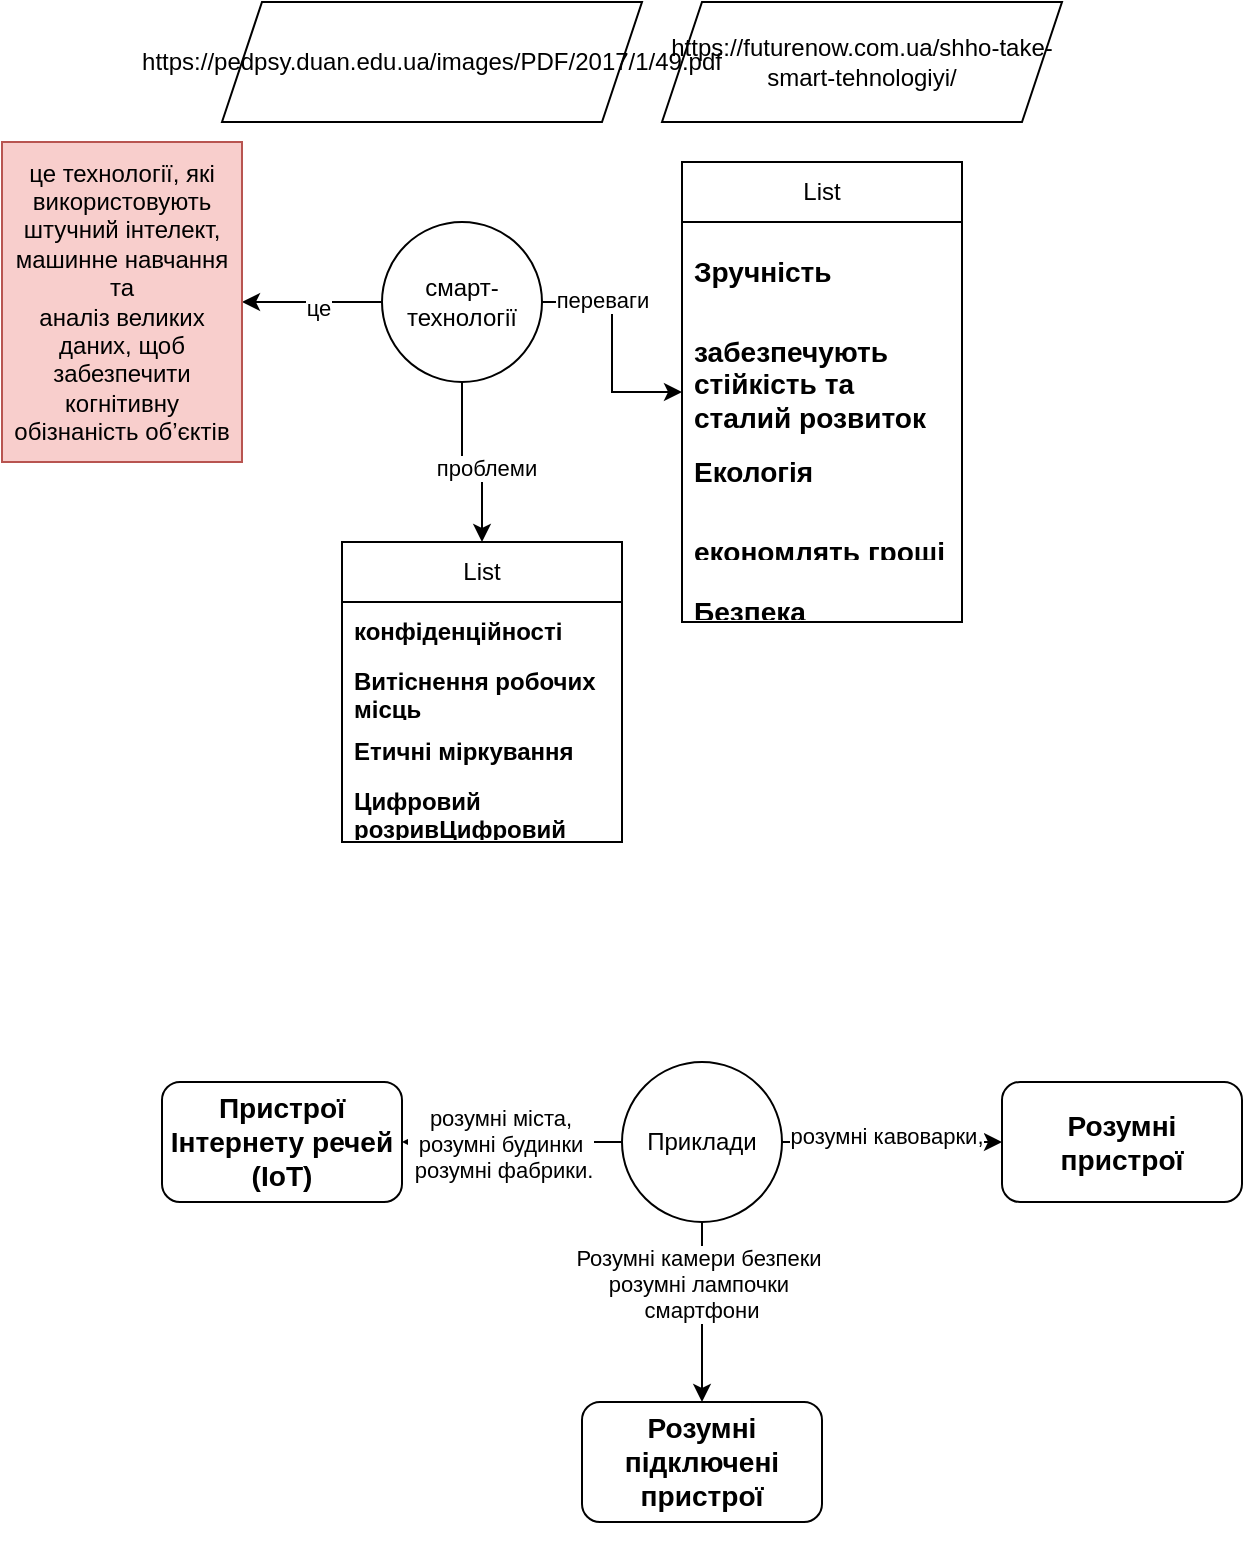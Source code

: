 <mxfile version="24.7.12">
  <diagram name="Page-1" id="ncg5y3mjT4usLkhWNuks">
    <mxGraphModel dx="1434" dy="791" grid="1" gridSize="10" guides="1" tooltips="1" connect="1" arrows="1" fold="1" page="1" pageScale="1" pageWidth="850" pageHeight="1100" math="0" shadow="0">
      <root>
        <mxCell id="0" />
        <mxCell id="1" parent="0" />
        <mxCell id="dSjK24xe5P5FXWsLck4a-10" value="" style="edgeStyle=orthogonalEdgeStyle;rounded=0;orthogonalLoop=1;jettySize=auto;html=1;" parent="1" source="dSjK24xe5P5FXWsLck4a-8" target="dSjK24xe5P5FXWsLck4a-9" edge="1">
          <mxGeometry relative="1" as="geometry" />
        </mxCell>
        <mxCell id="dSjK24xe5P5FXWsLck4a-52" value="це" style="edgeLabel;html=1;align=center;verticalAlign=middle;resizable=0;points=[];" parent="dSjK24xe5P5FXWsLck4a-10" vertex="1" connectable="0">
          <mxGeometry x="-0.071" y="3" relative="1" as="geometry">
            <mxPoint as="offset" />
          </mxGeometry>
        </mxCell>
        <mxCell id="dSjK24xe5P5FXWsLck4a-32" style="edgeStyle=orthogonalEdgeStyle;rounded=0;orthogonalLoop=1;jettySize=auto;html=1;exitX=1;exitY=0.5;exitDx=0;exitDy=0;entryX=0;entryY=0.5;entryDx=0;entryDy=0;" parent="1" source="dSjK24xe5P5FXWsLck4a-8" target="dSjK24xe5P5FXWsLck4a-22" edge="1">
          <mxGeometry relative="1" as="geometry" />
        </mxCell>
        <mxCell id="dSjK24xe5P5FXWsLck4a-51" value="переваги" style="edgeLabel;html=1;align=center;verticalAlign=middle;resizable=0;points=[];" parent="dSjK24xe5P5FXWsLck4a-32" vertex="1" connectable="0">
          <mxGeometry x="-0.478" y="1" relative="1" as="geometry">
            <mxPoint as="offset" />
          </mxGeometry>
        </mxCell>
        <mxCell id="dSjK24xe5P5FXWsLck4a-49" style="edgeStyle=orthogonalEdgeStyle;rounded=0;orthogonalLoop=1;jettySize=auto;html=1;exitX=0.5;exitY=1;exitDx=0;exitDy=0;entryX=0.5;entryY=0;entryDx=0;entryDy=0;" parent="1" source="dSjK24xe5P5FXWsLck4a-8" target="dSjK24xe5P5FXWsLck4a-36" edge="1">
          <mxGeometry relative="1" as="geometry" />
        </mxCell>
        <mxCell id="dSjK24xe5P5FXWsLck4a-50" value="проблеми" style="edgeLabel;html=1;align=center;verticalAlign=middle;resizable=0;points=[];" parent="dSjK24xe5P5FXWsLck4a-49" vertex="1" connectable="0">
          <mxGeometry x="0.17" y="2" relative="1" as="geometry">
            <mxPoint as="offset" />
          </mxGeometry>
        </mxCell>
        <mxCell id="dSjK24xe5P5FXWsLck4a-8" value="смарт-технології" style="ellipse;whiteSpace=wrap;html=1;aspect=fixed;" parent="1" vertex="1">
          <mxGeometry x="410" y="160" width="80" height="80" as="geometry" />
        </mxCell>
        <mxCell id="dSjK24xe5P5FXWsLck4a-9" value="це технології, які використовують штучний інтелект, машинне навчання та &#xa;аналіз великих даних, щоб забезпечити когнітивну обізнаність об’єктів" style="whiteSpace=wrap;html=1;fillColor=#f8cecc;strokeColor=#b85450;" parent="1" vertex="1">
          <mxGeometry x="220" y="120" width="120" height="160" as="geometry" />
        </mxCell>
        <mxCell id="dSjK24xe5P5FXWsLck4a-13" value="" style="edgeStyle=orthogonalEdgeStyle;rounded=0;orthogonalLoop=1;jettySize=auto;html=1;" parent="1" source="dSjK24xe5P5FXWsLck4a-11" target="dSjK24xe5P5FXWsLck4a-12" edge="1">
          <mxGeometry relative="1" as="geometry" />
        </mxCell>
        <mxCell id="dSjK24xe5P5FXWsLck4a-18" value="&lt;div&gt;розумні міста,&lt;/div&gt;&lt;div&gt;&amp;nbsp;розумні будинки&amp;nbsp;&lt;/div&gt;&lt;div&gt;&amp;nbsp;розумні фабрики.&lt;/div&gt;" style="edgeLabel;html=1;align=center;verticalAlign=middle;resizable=0;points=[];" parent="dSjK24xe5P5FXWsLck4a-13" vertex="1" connectable="0">
          <mxGeometry x="0.109" y="1" relative="1" as="geometry">
            <mxPoint as="offset" />
          </mxGeometry>
        </mxCell>
        <mxCell id="dSjK24xe5P5FXWsLck4a-15" value="" style="edgeStyle=orthogonalEdgeStyle;rounded=0;orthogonalLoop=1;jettySize=auto;html=1;" parent="1" source="dSjK24xe5P5FXWsLck4a-11" target="dSjK24xe5P5FXWsLck4a-14" edge="1">
          <mxGeometry relative="1" as="geometry" />
        </mxCell>
        <mxCell id="dSjK24xe5P5FXWsLck4a-19" value="&lt;div&gt;Розумні камери безпеки&lt;/div&gt;&lt;div&gt;розумні лампочки&lt;/div&gt;&lt;div&gt;&amp;nbsp;смартфони&lt;/div&gt;" style="edgeLabel;html=1;align=center;verticalAlign=middle;resizable=0;points=[];" parent="dSjK24xe5P5FXWsLck4a-15" vertex="1" connectable="0">
          <mxGeometry x="-0.311" y="-2" relative="1" as="geometry">
            <mxPoint as="offset" />
          </mxGeometry>
        </mxCell>
        <mxCell id="dSjK24xe5P5FXWsLck4a-17" value="" style="edgeStyle=orthogonalEdgeStyle;rounded=0;orthogonalLoop=1;jettySize=auto;html=1;" parent="1" source="dSjK24xe5P5FXWsLck4a-11" target="dSjK24xe5P5FXWsLck4a-16" edge="1">
          <mxGeometry relative="1" as="geometry" />
        </mxCell>
        <mxCell id="dSjK24xe5P5FXWsLck4a-20" value=" розумні кавоварки," style="edgeLabel;html=1;align=center;verticalAlign=middle;resizable=0;points=[];" parent="dSjK24xe5P5FXWsLck4a-17" vertex="1" connectable="0">
          <mxGeometry x="-0.054" y="3" relative="1" as="geometry">
            <mxPoint as="offset" />
          </mxGeometry>
        </mxCell>
        <mxCell id="dSjK24xe5P5FXWsLck4a-11" value="Приклади" style="ellipse;whiteSpace=wrap;html=1;aspect=fixed;" parent="1" vertex="1">
          <mxGeometry x="530" y="580" width="80" height="80" as="geometry" />
        </mxCell>
        <mxCell id="dSjK24xe5P5FXWsLck4a-12" value="&lt;h3 class=&quot;wp-block-heading&quot;&gt;Пристрої Інтернету речей (IoT)&lt;/h3&gt;" style="rounded=1;whiteSpace=wrap;html=1;" parent="1" vertex="1">
          <mxGeometry x="300" y="590" width="120" height="60" as="geometry" />
        </mxCell>
        <mxCell id="dSjK24xe5P5FXWsLck4a-14" value="&lt;h3 class=&quot;wp-block-heading&quot;&gt;Розумні підключені пристрої&lt;/h3&gt;" style="rounded=1;whiteSpace=wrap;html=1;" parent="1" vertex="1">
          <mxGeometry x="510" y="750" width="120" height="60" as="geometry" />
        </mxCell>
        <mxCell id="dSjK24xe5P5FXWsLck4a-16" value="&lt;h3 class=&quot;wp-block-heading&quot;&gt;Розумні пристрої&lt;/h3&gt;" style="rounded=1;whiteSpace=wrap;html=1;" parent="1" vertex="1">
          <mxGeometry x="720" y="590" width="120" height="60" as="geometry" />
        </mxCell>
        <mxCell id="dSjK24xe5P5FXWsLck4a-22" value="List" style="swimlane;fontStyle=0;childLayout=stackLayout;horizontal=1;startSize=30;horizontalStack=0;resizeParent=1;resizeParentMax=0;resizeLast=0;collapsible=1;marginBottom=0;whiteSpace=wrap;html=1;" parent="1" vertex="1">
          <mxGeometry x="560" y="130" width="140" height="230" as="geometry" />
        </mxCell>
        <mxCell id="dSjK24xe5P5FXWsLck4a-23" value="&lt;h3 class=&quot;wp-block-heading&quot;&gt;Зручність&lt;/h3&gt;" style="text;strokeColor=none;fillColor=none;align=left;verticalAlign=middle;spacingLeft=4;spacingRight=4;overflow=hidden;points=[[0,0.5],[1,0.5]];portConstraint=eastwest;rotatable=0;whiteSpace=wrap;html=1;" parent="dSjK24xe5P5FXWsLck4a-22" vertex="1">
          <mxGeometry y="30" width="140" height="40" as="geometry" />
        </mxCell>
        <mxCell id="dSjK24xe5P5FXWsLck4a-24" value="&lt;h3 class=&quot;wp-block-heading&quot;&gt;забезпечують стійкість та сталий розвиток&lt;/h3&gt;" style="text;strokeColor=none;fillColor=none;align=left;verticalAlign=middle;spacingLeft=4;spacingRight=4;overflow=hidden;points=[[0,0.5],[1,0.5]];portConstraint=eastwest;rotatable=0;whiteSpace=wrap;html=1;" parent="dSjK24xe5P5FXWsLck4a-22" vertex="1">
          <mxGeometry y="70" width="140" height="70" as="geometry" />
        </mxCell>
        <mxCell id="dSjK24xe5P5FXWsLck4a-35" value="&lt;b&gt;&lt;font style=&quot;font-size: 14px;&quot;&gt;Екологія&lt;/font&gt;&lt;/b&gt;" style="text;strokeColor=none;fillColor=none;align=left;verticalAlign=middle;spacingLeft=4;spacingRight=4;overflow=hidden;points=[[0,0.5],[1,0.5]];portConstraint=eastwest;rotatable=0;whiteSpace=wrap;html=1;" parent="dSjK24xe5P5FXWsLck4a-22" vertex="1">
          <mxGeometry y="140" width="140" height="30" as="geometry" />
        </mxCell>
        <mxCell id="dSjK24xe5P5FXWsLck4a-31" value="&lt;h3 class=&quot;wp-block-heading&quot;&gt;економлять гроші та час&lt;/h3&gt;" style="text;strokeColor=none;fillColor=none;align=left;verticalAlign=middle;spacingLeft=4;spacingRight=4;overflow=hidden;points=[[0,0.5],[1,0.5]];portConstraint=eastwest;rotatable=0;whiteSpace=wrap;html=1;" parent="dSjK24xe5P5FXWsLck4a-22" vertex="1">
          <mxGeometry y="170" width="140" height="30" as="geometry" />
        </mxCell>
        <mxCell id="dSjK24xe5P5FXWsLck4a-25" value="&lt;h3 class=&quot;wp-block-heading&quot;&gt;Безпека&lt;/h3&gt;" style="text;strokeColor=none;fillColor=none;align=left;verticalAlign=middle;spacingLeft=4;spacingRight=4;overflow=hidden;points=[[0,0.5],[1,0.5]];portConstraint=eastwest;rotatable=0;whiteSpace=wrap;html=1;" parent="dSjK24xe5P5FXWsLck4a-22" vertex="1">
          <mxGeometry y="200" width="140" height="30" as="geometry" />
        </mxCell>
        <mxCell id="dSjK24xe5P5FXWsLck4a-33" value="https://futurenow.com.ua/shho-take-smart-tehnologiyi/" style="shape=parallelogram;perimeter=parallelogramPerimeter;whiteSpace=wrap;html=1;fixedSize=1;" parent="1" vertex="1">
          <mxGeometry x="550" y="50" width="200" height="60" as="geometry" />
        </mxCell>
        <mxCell id="dSjK24xe5P5FXWsLck4a-34" value="https://pedpsy.duan.edu.ua/images/PDF/2017/1/49.pdf" style="shape=parallelogram;perimeter=parallelogramPerimeter;whiteSpace=wrap;html=1;fixedSize=1;" parent="1" vertex="1">
          <mxGeometry x="330" y="50" width="210" height="60" as="geometry" />
        </mxCell>
        <mxCell id="dSjK24xe5P5FXWsLck4a-36" value="List" style="swimlane;fontStyle=0;childLayout=stackLayout;horizontal=1;startSize=30;horizontalStack=0;resizeParent=1;resizeParentMax=0;resizeLast=0;collapsible=1;marginBottom=0;whiteSpace=wrap;html=1;" parent="1" vertex="1">
          <mxGeometry x="390" y="320" width="140" height="150" as="geometry" />
        </mxCell>
        <mxCell id="dSjK24xe5P5FXWsLck4a-37" value="&lt;strong&gt;конфіденційності&lt;/strong&gt;" style="text;strokeColor=none;fillColor=none;align=left;verticalAlign=middle;spacingLeft=4;spacingRight=4;overflow=hidden;points=[[0,0.5],[1,0.5]];portConstraint=eastwest;rotatable=0;whiteSpace=wrap;html=1;" parent="dSjK24xe5P5FXWsLck4a-36" vertex="1">
          <mxGeometry y="30" width="140" height="30" as="geometry" />
        </mxCell>
        <mxCell id="dSjK24xe5P5FXWsLck4a-38" value="&lt;strong&gt;Витіснення робочих місць&lt;/strong&gt;" style="text;strokeColor=none;fillColor=none;align=left;verticalAlign=middle;spacingLeft=4;spacingRight=4;overflow=hidden;points=[[0,0.5],[1,0.5]];portConstraint=eastwest;rotatable=0;whiteSpace=wrap;html=1;" parent="dSjK24xe5P5FXWsLck4a-36" vertex="1">
          <mxGeometry y="60" width="140" height="30" as="geometry" />
        </mxCell>
        <mxCell id="dSjK24xe5P5FXWsLck4a-48" value="&lt;strong&gt;Етичні міркування&lt;/strong&gt;" style="text;strokeColor=none;fillColor=none;align=left;verticalAlign=middle;spacingLeft=4;spacingRight=4;overflow=hidden;points=[[0,0.5],[1,0.5]];portConstraint=eastwest;rotatable=0;whiteSpace=wrap;html=1;" parent="dSjK24xe5P5FXWsLck4a-36" vertex="1">
          <mxGeometry y="90" width="140" height="30" as="geometry" />
        </mxCell>
        <mxCell id="dSjK24xe5P5FXWsLck4a-39" value="&lt;strong&gt;Цифровий розрив&lt;/strong&gt;&lt;strong&gt;Цифровий розрив&lt;/strong&gt;" style="text;strokeColor=none;fillColor=none;align=left;verticalAlign=middle;spacingLeft=4;spacingRight=4;overflow=hidden;points=[[0,0.5],[1,0.5]];portConstraint=eastwest;rotatable=0;whiteSpace=wrap;html=1;" parent="dSjK24xe5P5FXWsLck4a-36" vertex="1">
          <mxGeometry y="120" width="140" height="30" as="geometry" />
        </mxCell>
      </root>
    </mxGraphModel>
  </diagram>
</mxfile>
